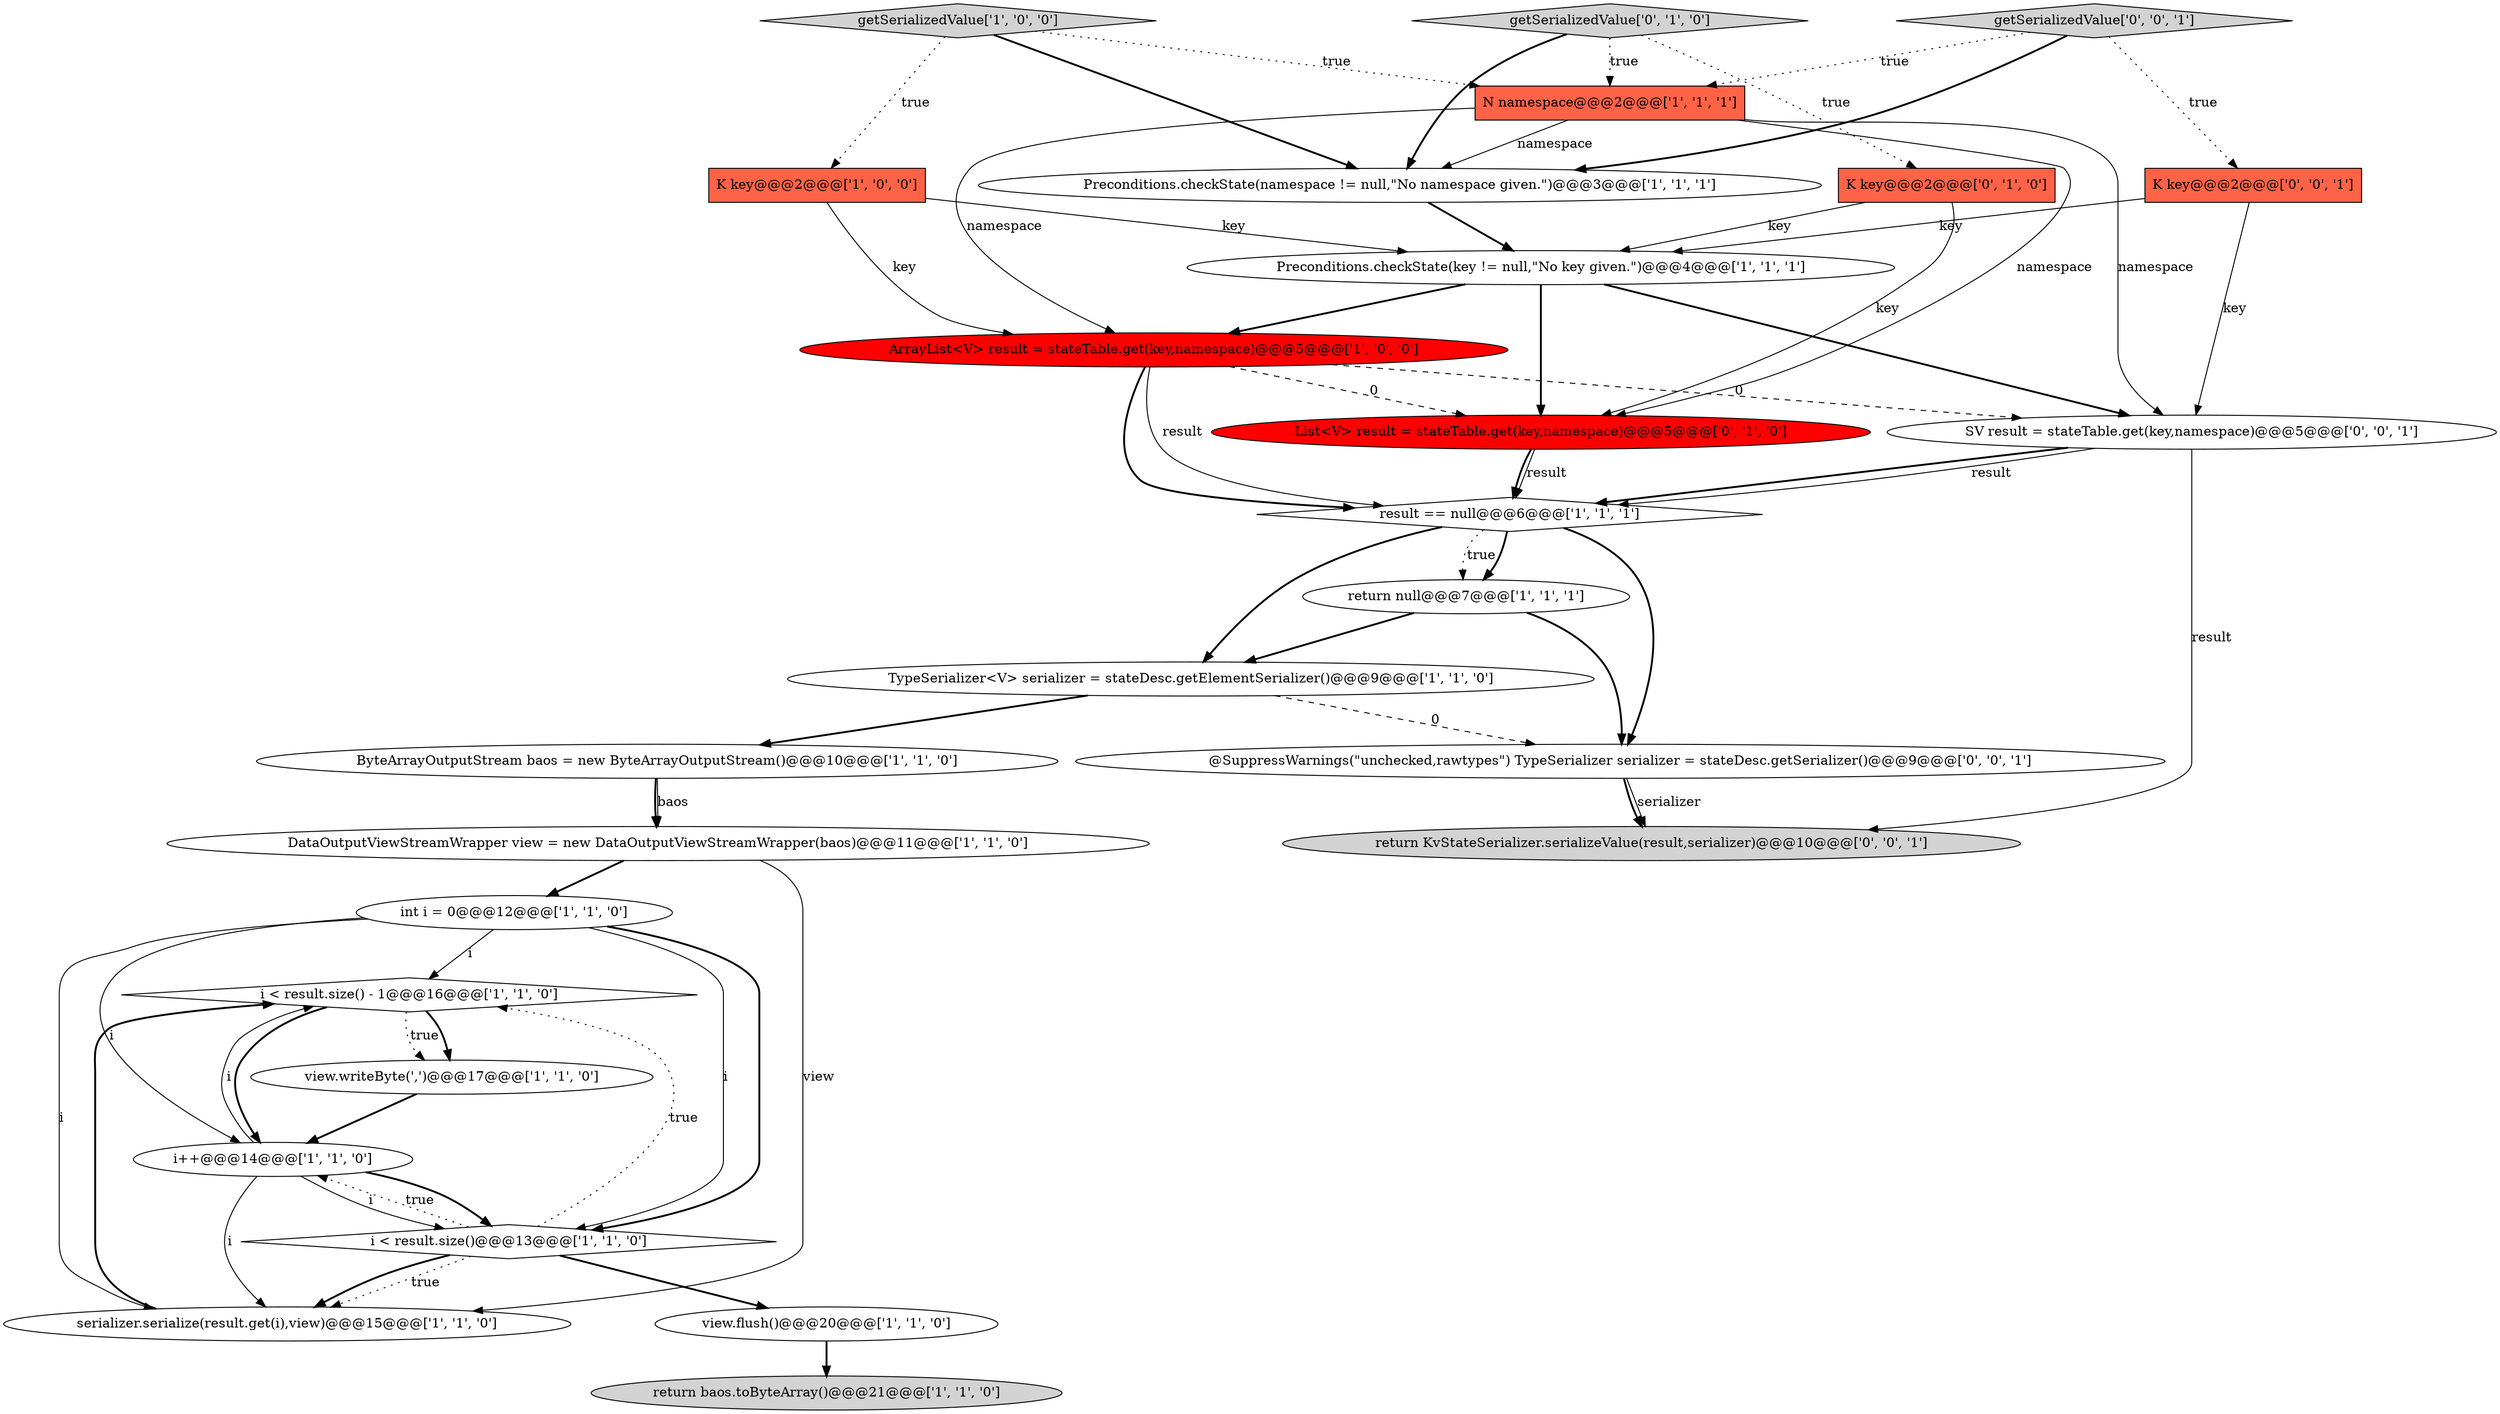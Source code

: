 digraph {
18 [style = filled, label = "i < result.size() - 1@@@16@@@['1', '1', '0']", fillcolor = white, shape = diamond image = "AAA0AAABBB1BBB"];
8 [style = filled, label = "return baos.toByteArray()@@@21@@@['1', '1', '0']", fillcolor = lightgray, shape = ellipse image = "AAA0AAABBB1BBB"];
14 [style = filled, label = "i < result.size()@@@13@@@['1', '1', '0']", fillcolor = white, shape = diamond image = "AAA0AAABBB1BBB"];
16 [style = filled, label = "N namespace@@@2@@@['1', '1', '1']", fillcolor = tomato, shape = box image = "AAA0AAABBB1BBB"];
23 [style = filled, label = "K key@@@2@@@['0', '0', '1']", fillcolor = tomato, shape = box image = "AAA0AAABBB3BBB"];
17 [style = filled, label = "i++@@@14@@@['1', '1', '0']", fillcolor = white, shape = ellipse image = "AAA0AAABBB1BBB"];
19 [style = filled, label = "List<V> result = stateTable.get(key,namespace)@@@5@@@['0', '1', '0']", fillcolor = red, shape = ellipse image = "AAA1AAABBB2BBB"];
4 [style = filled, label = "Preconditions.checkState(namespace != null,\"No namespace given.\")@@@3@@@['1', '1', '1']", fillcolor = white, shape = ellipse image = "AAA0AAABBB1BBB"];
22 [style = filled, label = "SV result = stateTable.get(key,namespace)@@@5@@@['0', '0', '1']", fillcolor = white, shape = ellipse image = "AAA0AAABBB3BBB"];
15 [style = filled, label = "serializer.serialize(result.get(i),view)@@@15@@@['1', '1', '0']", fillcolor = white, shape = ellipse image = "AAA0AAABBB1BBB"];
2 [style = filled, label = "DataOutputViewStreamWrapper view = new DataOutputViewStreamWrapper(baos)@@@11@@@['1', '1', '0']", fillcolor = white, shape = ellipse image = "AAA0AAABBB1BBB"];
9 [style = filled, label = "TypeSerializer<V> serializer = stateDesc.getElementSerializer()@@@9@@@['1', '1', '0']", fillcolor = white, shape = ellipse image = "AAA0AAABBB1BBB"];
21 [style = filled, label = "K key@@@2@@@['0', '1', '0']", fillcolor = tomato, shape = box image = "AAA0AAABBB2BBB"];
6 [style = filled, label = "view.writeByte(',')@@@17@@@['1', '1', '0']", fillcolor = white, shape = ellipse image = "AAA0AAABBB1BBB"];
13 [style = filled, label = "Preconditions.checkState(key != null,\"No key given.\")@@@4@@@['1', '1', '1']", fillcolor = white, shape = ellipse image = "AAA0AAABBB1BBB"];
3 [style = filled, label = "ArrayList<V> result = stateTable.get(key,namespace)@@@5@@@['1', '0', '0']", fillcolor = red, shape = ellipse image = "AAA1AAABBB1BBB"];
26 [style = filled, label = "return KvStateSerializer.serializeValue(result,serializer)@@@10@@@['0', '0', '1']", fillcolor = lightgray, shape = ellipse image = "AAA0AAABBB3BBB"];
7 [style = filled, label = "view.flush()@@@20@@@['1', '1', '0']", fillcolor = white, shape = ellipse image = "AAA0AAABBB1BBB"];
20 [style = filled, label = "getSerializedValue['0', '1', '0']", fillcolor = lightgray, shape = diamond image = "AAA0AAABBB2BBB"];
11 [style = filled, label = "return null@@@7@@@['1', '1', '1']", fillcolor = white, shape = ellipse image = "AAA0AAABBB1BBB"];
0 [style = filled, label = "int i = 0@@@12@@@['1', '1', '0']", fillcolor = white, shape = ellipse image = "AAA0AAABBB1BBB"];
25 [style = filled, label = "@SuppressWarnings(\"unchecked,rawtypes\") TypeSerializer serializer = stateDesc.getSerializer()@@@9@@@['0', '0', '1']", fillcolor = white, shape = ellipse image = "AAA0AAABBB3BBB"];
10 [style = filled, label = "getSerializedValue['1', '0', '0']", fillcolor = lightgray, shape = diamond image = "AAA0AAABBB1BBB"];
12 [style = filled, label = "ByteArrayOutputStream baos = new ByteArrayOutputStream()@@@10@@@['1', '1', '0']", fillcolor = white, shape = ellipse image = "AAA0AAABBB1BBB"];
1 [style = filled, label = "K key@@@2@@@['1', '0', '0']", fillcolor = tomato, shape = box image = "AAA0AAABBB1BBB"];
24 [style = filled, label = "getSerializedValue['0', '0', '1']", fillcolor = lightgray, shape = diamond image = "AAA0AAABBB3BBB"];
5 [style = filled, label = "result == null@@@6@@@['1', '1', '1']", fillcolor = white, shape = diamond image = "AAA0AAABBB1BBB"];
21->13 [style = solid, label="key"];
6->17 [style = bold, label=""];
12->2 [style = solid, label="baos"];
0->18 [style = solid, label="i"];
5->9 [style = bold, label=""];
19->5 [style = solid, label="result"];
11->25 [style = bold, label=""];
14->17 [style = dotted, label="true"];
23->13 [style = solid, label="key"];
21->19 [style = solid, label="key"];
4->13 [style = bold, label=""];
18->17 [style = bold, label=""];
3->22 [style = dashed, label="0"];
17->14 [style = solid, label="i"];
20->21 [style = dotted, label="true"];
11->9 [style = bold, label=""];
7->8 [style = bold, label=""];
15->18 [style = bold, label=""];
22->5 [style = bold, label=""];
24->16 [style = dotted, label="true"];
16->4 [style = solid, label="namespace"];
17->18 [style = solid, label="i"];
20->4 [style = bold, label=""];
14->7 [style = bold, label=""];
5->25 [style = bold, label=""];
18->6 [style = dotted, label="true"];
3->19 [style = dashed, label="0"];
16->19 [style = solid, label="namespace"];
2->15 [style = solid, label="view"];
0->17 [style = solid, label="i"];
0->15 [style = solid, label="i"];
19->5 [style = bold, label=""];
0->14 [style = solid, label="i"];
3->5 [style = bold, label=""];
12->2 [style = bold, label=""];
2->0 [style = bold, label=""];
23->22 [style = solid, label="key"];
17->15 [style = solid, label="i"];
0->14 [style = bold, label=""];
13->19 [style = bold, label=""];
13->3 [style = bold, label=""];
24->4 [style = bold, label=""];
5->11 [style = dotted, label="true"];
18->6 [style = bold, label=""];
17->14 [style = bold, label=""];
14->15 [style = dotted, label="true"];
24->23 [style = dotted, label="true"];
22->26 [style = solid, label="result"];
16->22 [style = solid, label="namespace"];
22->5 [style = solid, label="result"];
25->26 [style = bold, label=""];
9->25 [style = dashed, label="0"];
1->3 [style = solid, label="key"];
10->4 [style = bold, label=""];
16->3 [style = solid, label="namespace"];
14->15 [style = bold, label=""];
5->11 [style = bold, label=""];
9->12 [style = bold, label=""];
13->22 [style = bold, label=""];
10->1 [style = dotted, label="true"];
10->16 [style = dotted, label="true"];
14->18 [style = dotted, label="true"];
25->26 [style = solid, label="serializer"];
3->5 [style = solid, label="result"];
1->13 [style = solid, label="key"];
20->16 [style = dotted, label="true"];
}
